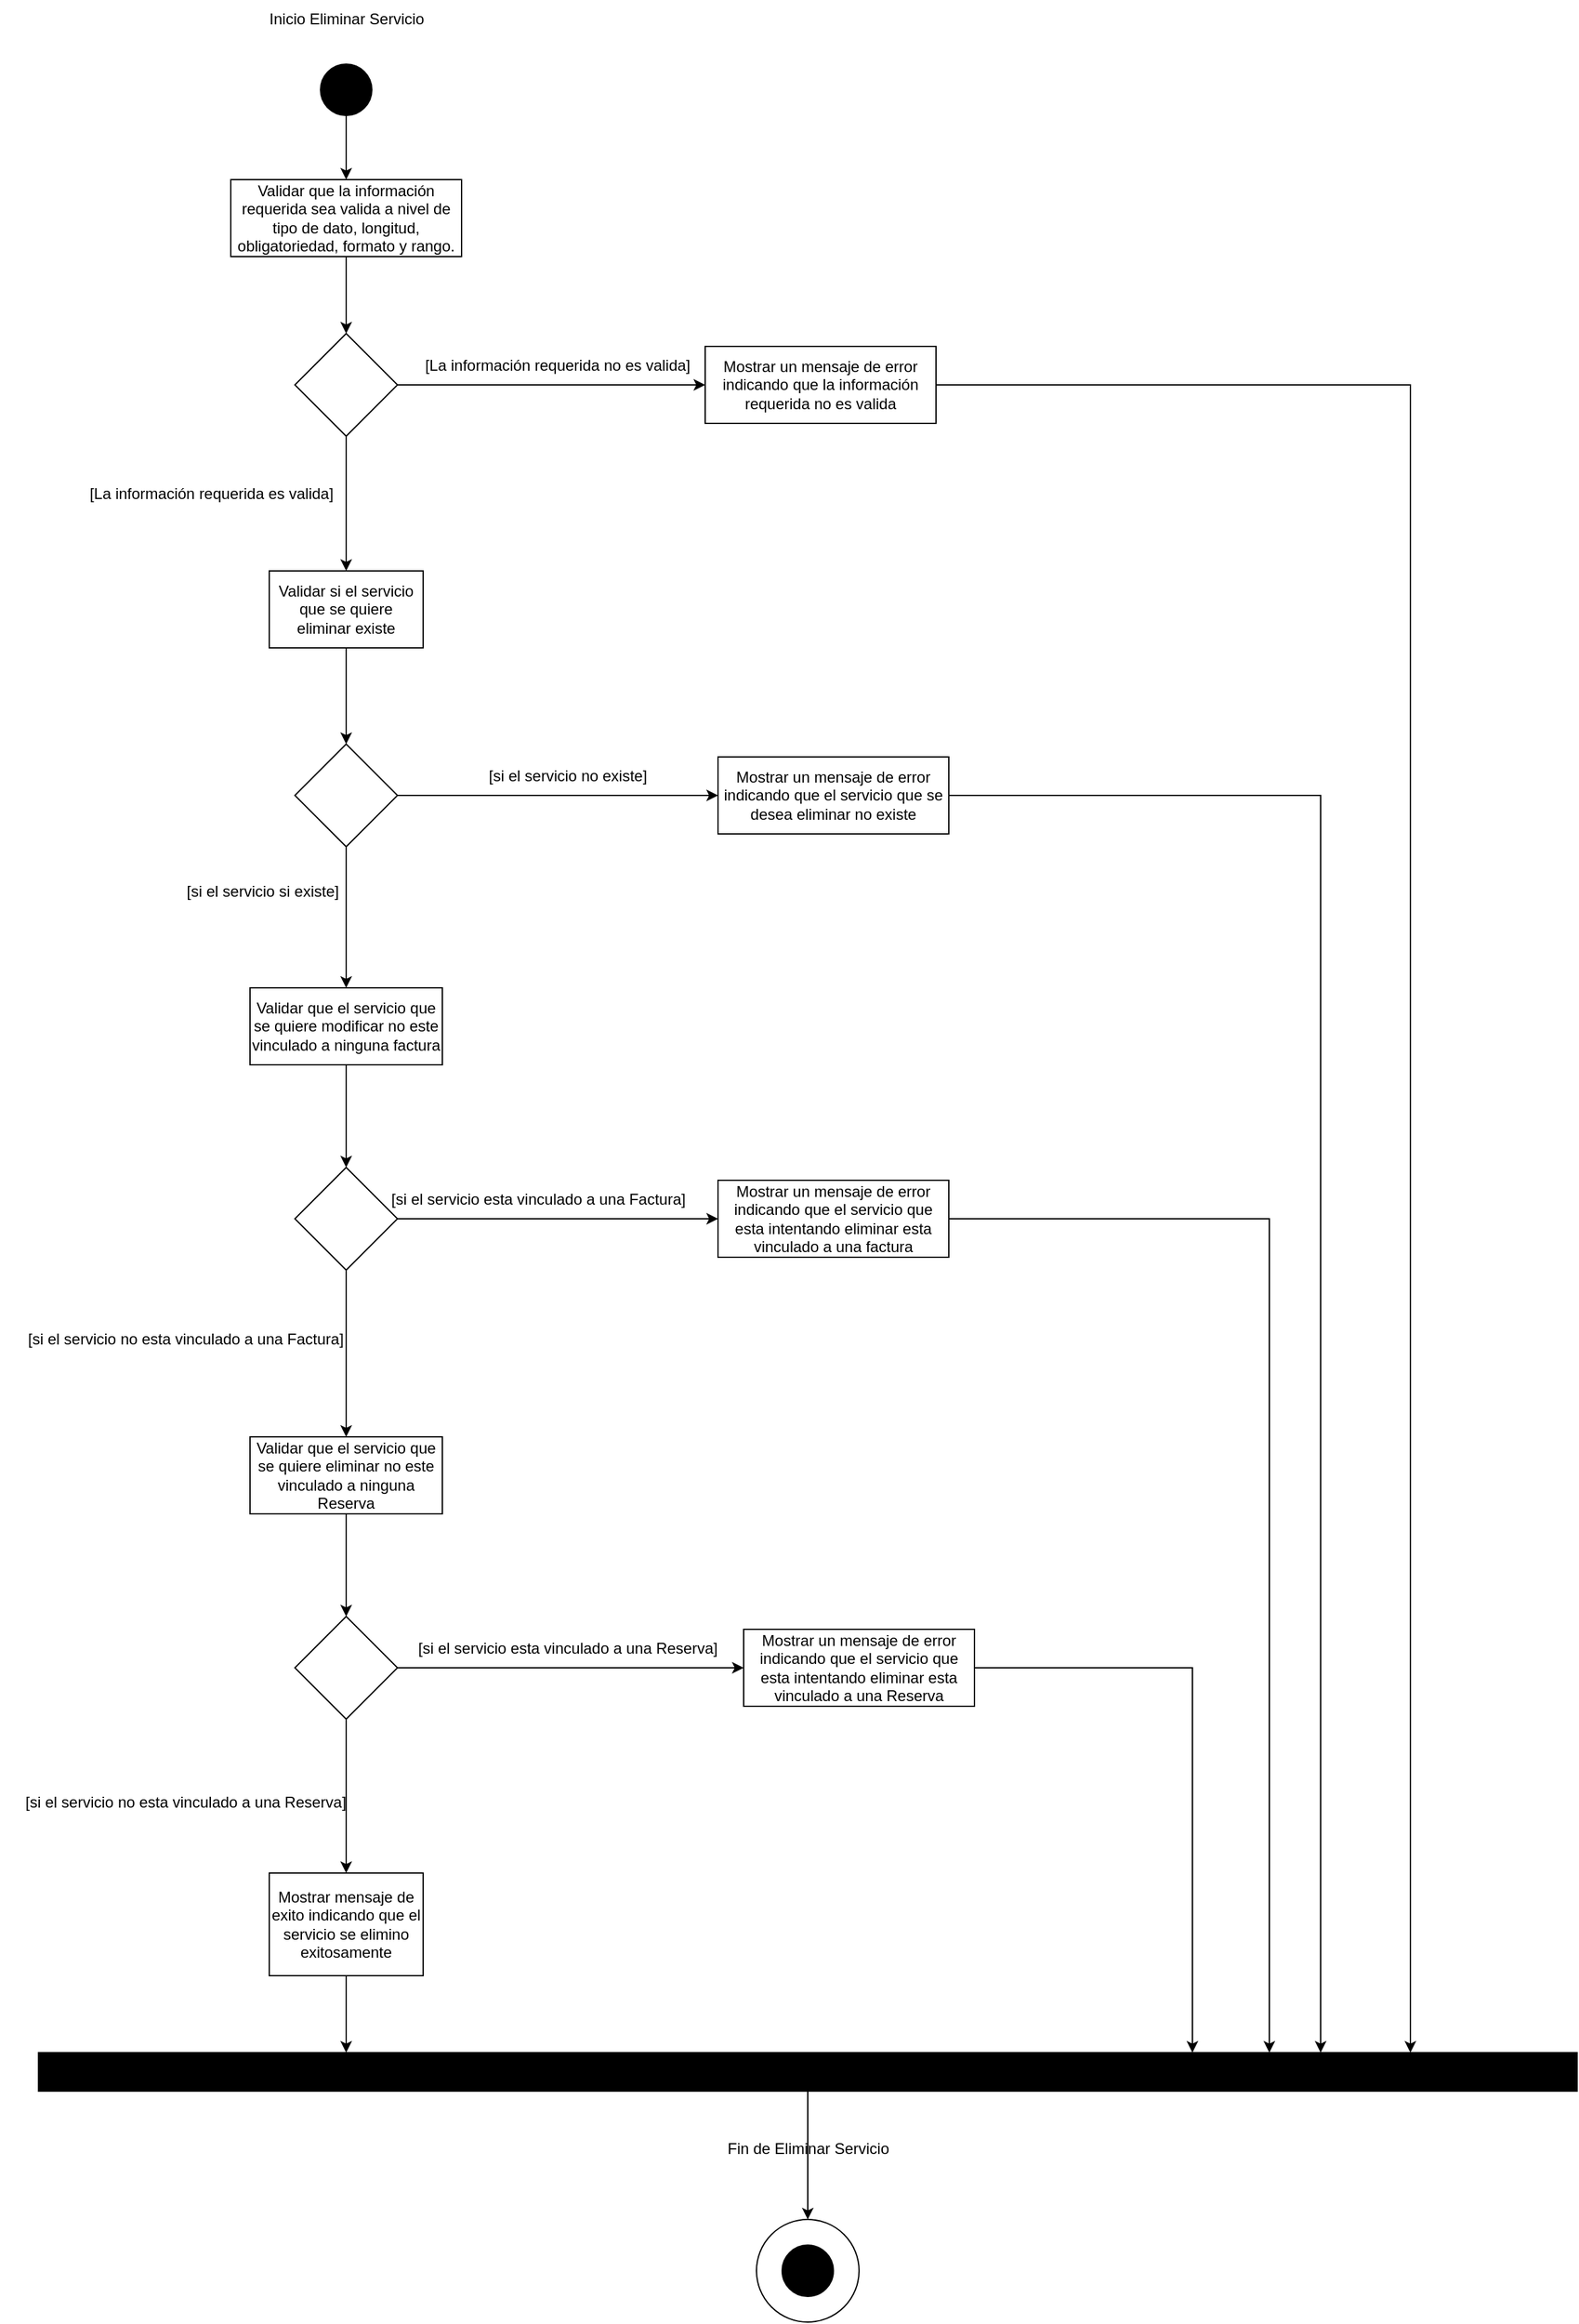 <mxfile version="23.0.2" type="device">
  <diagram name="Página-1" id="x9CmnGcBnZ_YHvCdk06k">
    <mxGraphModel dx="1760" dy="437" grid="1" gridSize="10" guides="1" tooltips="1" connect="1" arrows="1" fold="1" page="1" pageScale="1" pageWidth="827" pageHeight="1169" math="0" shadow="0">
      <root>
        <mxCell id="0" />
        <mxCell id="1" parent="0" />
        <mxCell id="I10mN_lkF9MRb2houSes-4" style="edgeStyle=orthogonalEdgeStyle;rounded=0;orthogonalLoop=1;jettySize=auto;html=1;" parent="1" source="I10mN_lkF9MRb2houSes-1" target="I10mN_lkF9MRb2houSes-5" edge="1">
          <mxGeometry relative="1" as="geometry">
            <mxPoint x="190" y="290" as="targetPoint" />
          </mxGeometry>
        </mxCell>
        <mxCell id="I10mN_lkF9MRb2houSes-1" value="" style="ellipse;whiteSpace=wrap;html=1;aspect=fixed;fillColor=#000000;" parent="1" vertex="1">
          <mxGeometry x="170" y="190" width="40" height="40" as="geometry" />
        </mxCell>
        <mxCell id="I10mN_lkF9MRb2houSes-2" value="Inicio Eliminar Servicio" style="text;html=1;strokeColor=none;fillColor=none;align=center;verticalAlign=middle;whiteSpace=wrap;rounded=0;" parent="1" vertex="1">
          <mxGeometry x="122.5" y="140" width="135" height="30" as="geometry" />
        </mxCell>
        <mxCell id="I10mN_lkF9MRb2houSes-7" style="edgeStyle=orthogonalEdgeStyle;rounded=0;orthogonalLoop=1;jettySize=auto;html=1;" parent="1" source="I10mN_lkF9MRb2houSes-5" target="I10mN_lkF9MRb2houSes-6" edge="1">
          <mxGeometry relative="1" as="geometry" />
        </mxCell>
        <mxCell id="I10mN_lkF9MRb2houSes-5" value="Validar que la información requerida sea valida a nivel de tipo de dato, longitud, obligatoriedad, formato y rango." style="rounded=0;whiteSpace=wrap;html=1;" parent="1" vertex="1">
          <mxGeometry x="100" y="280" width="180" height="60" as="geometry" />
        </mxCell>
        <mxCell id="I10mN_lkF9MRb2houSes-9" style="edgeStyle=orthogonalEdgeStyle;rounded=0;orthogonalLoop=1;jettySize=auto;html=1;" parent="1" source="I10mN_lkF9MRb2houSes-6" target="I10mN_lkF9MRb2houSes-11" edge="1">
          <mxGeometry relative="1" as="geometry">
            <mxPoint x="470" y="440" as="targetPoint" />
          </mxGeometry>
        </mxCell>
        <mxCell id="I10mN_lkF9MRb2houSes-13" style="edgeStyle=orthogonalEdgeStyle;rounded=0;orthogonalLoop=1;jettySize=auto;html=1;" parent="1" source="I10mN_lkF9MRb2houSes-6" target="I10mN_lkF9MRb2houSes-12" edge="1">
          <mxGeometry relative="1" as="geometry" />
        </mxCell>
        <mxCell id="I10mN_lkF9MRb2houSes-6" value="" style="rhombus;whiteSpace=wrap;html=1;" parent="1" vertex="1">
          <mxGeometry x="150" y="400" width="80" height="80" as="geometry" />
        </mxCell>
        <mxCell id="I10mN_lkF9MRb2houSes-10" value="[La información requerida no es valida]" style="text;html=1;strokeColor=none;fillColor=none;align=center;verticalAlign=middle;whiteSpace=wrap;rounded=0;" parent="1" vertex="1">
          <mxGeometry x="250" y="410" width="210" height="30" as="geometry" />
        </mxCell>
        <mxCell id="I10mN_lkF9MRb2houSes-60" style="edgeStyle=orthogonalEdgeStyle;rounded=0;orthogonalLoop=1;jettySize=auto;html=1;exitX=1;exitY=0.5;exitDx=0;exitDy=0;" parent="1" source="I10mN_lkF9MRb2houSes-11" target="I10mN_lkF9MRb2houSes-49" edge="1">
          <mxGeometry relative="1" as="geometry">
            <Array as="points">
              <mxPoint x="1020" y="440" />
            </Array>
            <mxPoint x="1110" y="440" as="sourcePoint" />
            <mxPoint x="1020" y="1710" as="targetPoint" />
          </mxGeometry>
        </mxCell>
        <mxCell id="I10mN_lkF9MRb2houSes-11" value="Mostrar un mensaje de error indicando que la información requerida no es valida" style="rounded=0;whiteSpace=wrap;html=1;" parent="1" vertex="1">
          <mxGeometry x="470" y="410" width="180" height="60" as="geometry" />
        </mxCell>
        <mxCell id="I10mN_lkF9MRb2houSes-16" style="edgeStyle=orthogonalEdgeStyle;rounded=0;orthogonalLoop=1;jettySize=auto;html=1;" parent="1" source="I10mN_lkF9MRb2houSes-12" target="I10mN_lkF9MRb2houSes-15" edge="1">
          <mxGeometry relative="1" as="geometry" />
        </mxCell>
        <mxCell id="I10mN_lkF9MRb2houSes-12" value="Validar si el servicio que se quiere eliminar existe" style="rounded=0;whiteSpace=wrap;html=1;" parent="1" vertex="1">
          <mxGeometry x="130" y="585" width="120" height="60" as="geometry" />
        </mxCell>
        <mxCell id="I10mN_lkF9MRb2houSes-14" value="[La información requerida es valida]" style="text;html=1;strokeColor=none;fillColor=none;align=center;verticalAlign=middle;whiteSpace=wrap;rounded=0;" parent="1" vertex="1">
          <mxGeometry x="-20" y="510" width="210" height="30" as="geometry" />
        </mxCell>
        <mxCell id="I10mN_lkF9MRb2houSes-18" style="edgeStyle=orthogonalEdgeStyle;rounded=0;orthogonalLoop=1;jettySize=auto;html=1;" parent="1" source="I10mN_lkF9MRb2houSes-15" target="I10mN_lkF9MRb2houSes-17" edge="1">
          <mxGeometry relative="1" as="geometry" />
        </mxCell>
        <mxCell id="I10mN_lkF9MRb2houSes-21" style="edgeStyle=orthogonalEdgeStyle;rounded=0;orthogonalLoop=1;jettySize=auto;html=1;" parent="1" source="I10mN_lkF9MRb2houSes-15" target="I10mN_lkF9MRb2houSes-20" edge="1">
          <mxGeometry relative="1" as="geometry" />
        </mxCell>
        <mxCell id="I10mN_lkF9MRb2houSes-15" value="" style="rhombus;whiteSpace=wrap;html=1;" parent="1" vertex="1">
          <mxGeometry x="150" y="720" width="80" height="80" as="geometry" />
        </mxCell>
        <mxCell id="I10mN_lkF9MRb2houSes-59" style="edgeStyle=orthogonalEdgeStyle;rounded=0;orthogonalLoop=1;jettySize=auto;html=1;" parent="1" source="I10mN_lkF9MRb2houSes-17" target="I10mN_lkF9MRb2houSes-49" edge="1">
          <mxGeometry relative="1" as="geometry">
            <Array as="points">
              <mxPoint x="950" y="760" />
            </Array>
            <mxPoint x="950" y="1700" as="targetPoint" />
          </mxGeometry>
        </mxCell>
        <mxCell id="I10mN_lkF9MRb2houSes-17" value="Mostrar un mensaje de error indicando que el servicio que se desea eliminar no existe" style="rounded=0;whiteSpace=wrap;html=1;" parent="1" vertex="1">
          <mxGeometry x="480" y="730" width="180" height="60" as="geometry" />
        </mxCell>
        <mxCell id="I10mN_lkF9MRb2houSes-19" value="[si el servicio no existe]" style="text;html=1;strokeColor=none;fillColor=none;align=center;verticalAlign=middle;whiteSpace=wrap;rounded=0;" parent="1" vertex="1">
          <mxGeometry x="257.5" y="730" width="210" height="30" as="geometry" />
        </mxCell>
        <mxCell id="I10mN_lkF9MRb2houSes-25" style="edgeStyle=orthogonalEdgeStyle;rounded=0;orthogonalLoop=1;jettySize=auto;html=1;" parent="1" source="I10mN_lkF9MRb2houSes-20" target="I10mN_lkF9MRb2houSes-24" edge="1">
          <mxGeometry relative="1" as="geometry" />
        </mxCell>
        <mxCell id="I10mN_lkF9MRb2houSes-20" value="Validar que el servicio que se quiere modificar no este vinculado a ninguna factura" style="rounded=0;whiteSpace=wrap;html=1;" parent="1" vertex="1">
          <mxGeometry x="115" y="910" width="150" height="60" as="geometry" />
        </mxCell>
        <mxCell id="I10mN_lkF9MRb2houSes-22" value="[si el servicio si existe]" style="text;html=1;strokeColor=none;fillColor=none;align=center;verticalAlign=middle;whiteSpace=wrap;rounded=0;" parent="1" vertex="1">
          <mxGeometry x="20" y="820" width="210" height="30" as="geometry" />
        </mxCell>
        <mxCell id="I10mN_lkF9MRb2houSes-58" style="edgeStyle=orthogonalEdgeStyle;rounded=0;orthogonalLoop=1;jettySize=auto;html=1;entryX=0.8;entryY=0;entryDx=0;entryDy=0;entryPerimeter=0;exitX=1;exitY=0.5;exitDx=0;exitDy=0;" parent="1" target="I10mN_lkF9MRb2houSes-49" edge="1" source="I10mN_lkF9MRb2houSes-23">
          <mxGeometry relative="1" as="geometry">
            <Array as="points">
              <mxPoint x="910" y="1090" />
            </Array>
            <mxPoint x="670" y="1040" as="sourcePoint" />
            <mxPoint x="911.6" y="1690" as="targetPoint" />
          </mxGeometry>
        </mxCell>
        <mxCell id="I10mN_lkF9MRb2houSes-23" value="Mostrar un mensaje de error indicando que el servicio que esta intentando eliminar esta vinculado a una factura" style="rounded=0;whiteSpace=wrap;html=1;" parent="1" vertex="1">
          <mxGeometry x="480" y="1060" width="180" height="60" as="geometry" />
        </mxCell>
        <mxCell id="I10mN_lkF9MRb2houSes-26" style="edgeStyle=orthogonalEdgeStyle;rounded=0;orthogonalLoop=1;jettySize=auto;html=1;" parent="1" source="I10mN_lkF9MRb2houSes-24" target="I10mN_lkF9MRb2houSes-23" edge="1">
          <mxGeometry relative="1" as="geometry" />
        </mxCell>
        <mxCell id="I10mN_lkF9MRb2houSes-29" style="edgeStyle=orthogonalEdgeStyle;rounded=0;orthogonalLoop=1;jettySize=auto;html=1;" parent="1" source="I10mN_lkF9MRb2houSes-24" target="I10mN_lkF9MRb2houSes-27" edge="1">
          <mxGeometry relative="1" as="geometry" />
        </mxCell>
        <mxCell id="I10mN_lkF9MRb2houSes-24" value="" style="rhombus;whiteSpace=wrap;html=1;" parent="1" vertex="1">
          <mxGeometry x="150" y="1050" width="80" height="80" as="geometry" />
        </mxCell>
        <mxCell id="I10mN_lkF9MRb2houSes-32" style="edgeStyle=orthogonalEdgeStyle;rounded=0;orthogonalLoop=1;jettySize=auto;html=1;" parent="1" source="I10mN_lkF9MRb2houSes-27" target="I10mN_lkF9MRb2houSes-31" edge="1">
          <mxGeometry relative="1" as="geometry" />
        </mxCell>
        <mxCell id="I10mN_lkF9MRb2houSes-27" value="Validar que el servicio que se quiere eliminar no este vinculado a ninguna Reserva" style="rounded=0;whiteSpace=wrap;html=1;" parent="1" vertex="1">
          <mxGeometry x="115" y="1260" width="150" height="60" as="geometry" />
        </mxCell>
        <mxCell id="I10mN_lkF9MRb2houSes-28" value="[si el servicio esta vinculado a una Factura]" style="text;html=1;strokeColor=none;fillColor=none;align=center;verticalAlign=middle;whiteSpace=wrap;rounded=0;" parent="1" vertex="1">
          <mxGeometry x="220" y="1060" width="240" height="30" as="geometry" />
        </mxCell>
        <mxCell id="I10mN_lkF9MRb2houSes-30" value="[si el servicio no esta vinculado a una Factura]" style="text;html=1;strokeColor=none;fillColor=none;align=center;verticalAlign=middle;whiteSpace=wrap;rounded=0;" parent="1" vertex="1">
          <mxGeometry x="-80" y="1169" width="290" height="30" as="geometry" />
        </mxCell>
        <mxCell id="I10mN_lkF9MRb2houSes-34" style="edgeStyle=orthogonalEdgeStyle;rounded=0;orthogonalLoop=1;jettySize=auto;html=1;" parent="1" source="I10mN_lkF9MRb2houSes-31" target="I10mN_lkF9MRb2houSes-33" edge="1">
          <mxGeometry relative="1" as="geometry" />
        </mxCell>
        <mxCell id="I10mN_lkF9MRb2houSes-37" style="edgeStyle=orthogonalEdgeStyle;rounded=0;orthogonalLoop=1;jettySize=auto;html=1;" parent="1" source="I10mN_lkF9MRb2houSes-31" edge="1">
          <mxGeometry relative="1" as="geometry">
            <mxPoint x="190" y="1600" as="targetPoint" />
          </mxGeometry>
        </mxCell>
        <mxCell id="I10mN_lkF9MRb2houSes-31" value="" style="rhombus;whiteSpace=wrap;html=1;" parent="1" vertex="1">
          <mxGeometry x="150" y="1400" width="80" height="80" as="geometry" />
        </mxCell>
        <mxCell id="I10mN_lkF9MRb2houSes-57" style="edgeStyle=orthogonalEdgeStyle;rounded=0;orthogonalLoop=1;jettySize=auto;html=1;" parent="1" source="I10mN_lkF9MRb2houSes-33" target="I10mN_lkF9MRb2houSes-49" edge="1">
          <mxGeometry relative="1" as="geometry">
            <Array as="points">
              <mxPoint x="850" y="1440" />
            </Array>
          </mxGeometry>
        </mxCell>
        <mxCell id="I10mN_lkF9MRb2houSes-33" value="Mostrar un mensaje de error indicando que el servicio que esta intentando eliminar esta vinculado a una Reserva" style="rounded=0;whiteSpace=wrap;html=1;" parent="1" vertex="1">
          <mxGeometry x="500" y="1410" width="180" height="60" as="geometry" />
        </mxCell>
        <mxCell id="I10mN_lkF9MRb2houSes-35" value="[si el servicio esta vinculado a una Reserva]" style="text;html=1;strokeColor=none;fillColor=none;align=center;verticalAlign=middle;whiteSpace=wrap;rounded=0;" parent="1" vertex="1">
          <mxGeometry x="242.5" y="1410" width="240" height="30" as="geometry" />
        </mxCell>
        <mxCell id="I10mN_lkF9MRb2houSes-38" value="[si el servicio no esta vinculado a una Reserva]" style="text;html=1;strokeColor=none;fillColor=none;align=center;verticalAlign=middle;whiteSpace=wrap;rounded=0;" parent="1" vertex="1">
          <mxGeometry x="-80" y="1530" width="290" height="30" as="geometry" />
        </mxCell>
        <mxCell id="I10mN_lkF9MRb2houSes-47" value="Mostrar mensaje de exito indicando que el servicio se elimino exitosamente" style="rounded=0;whiteSpace=wrap;html=1;" parent="1" vertex="1">
          <mxGeometry x="130" y="1600" width="120" height="80" as="geometry" />
        </mxCell>
        <mxCell id="uY2GZrnFG4u4bRt9zj5L-2" style="edgeStyle=orthogonalEdgeStyle;rounded=0;orthogonalLoop=1;jettySize=auto;html=1;exitX=0.5;exitY=1;exitDx=0;exitDy=0;" parent="1" source="I10mN_lkF9MRb2houSes-49" target="I10mN_lkF9MRb2houSes-50" edge="1">
          <mxGeometry relative="1" as="geometry" />
        </mxCell>
        <mxCell id="I10mN_lkF9MRb2houSes-49" value="" style="rounded=0;whiteSpace=wrap;html=1;fillColor=#000000;" parent="1" vertex="1">
          <mxGeometry x="-50" y="1740" width="1200" height="30" as="geometry" />
        </mxCell>
        <mxCell id="I10mN_lkF9MRb2houSes-50" value="" style="ellipse;whiteSpace=wrap;html=1;aspect=fixed;" parent="1" vertex="1">
          <mxGeometry x="510" y="1870" width="80" height="80" as="geometry" />
        </mxCell>
        <mxCell id="I10mN_lkF9MRb2houSes-52" value="" style="ellipse;whiteSpace=wrap;html=1;aspect=fixed;fillColor=#000000;" parent="1" vertex="1">
          <mxGeometry x="530" y="1890" width="40" height="40" as="geometry" />
        </mxCell>
        <mxCell id="I10mN_lkF9MRb2houSes-53" value="Fin de Eliminar Servicio" style="text;html=1;align=center;verticalAlign=middle;resizable=0;points=[];autosize=1;strokeColor=none;fillColor=none;" parent="1" vertex="1">
          <mxGeometry x="475" y="1800" width="150" height="30" as="geometry" />
        </mxCell>
        <mxCell id="uY2GZrnFG4u4bRt9zj5L-1" style="edgeStyle=orthogonalEdgeStyle;rounded=0;orthogonalLoop=1;jettySize=auto;html=1;exitX=0.5;exitY=1;exitDx=0;exitDy=0;entryX=0.2;entryY=0;entryDx=0;entryDy=0;entryPerimeter=0;" parent="1" source="I10mN_lkF9MRb2houSes-47" target="I10mN_lkF9MRb2houSes-49" edge="1">
          <mxGeometry relative="1" as="geometry" />
        </mxCell>
      </root>
    </mxGraphModel>
  </diagram>
</mxfile>
